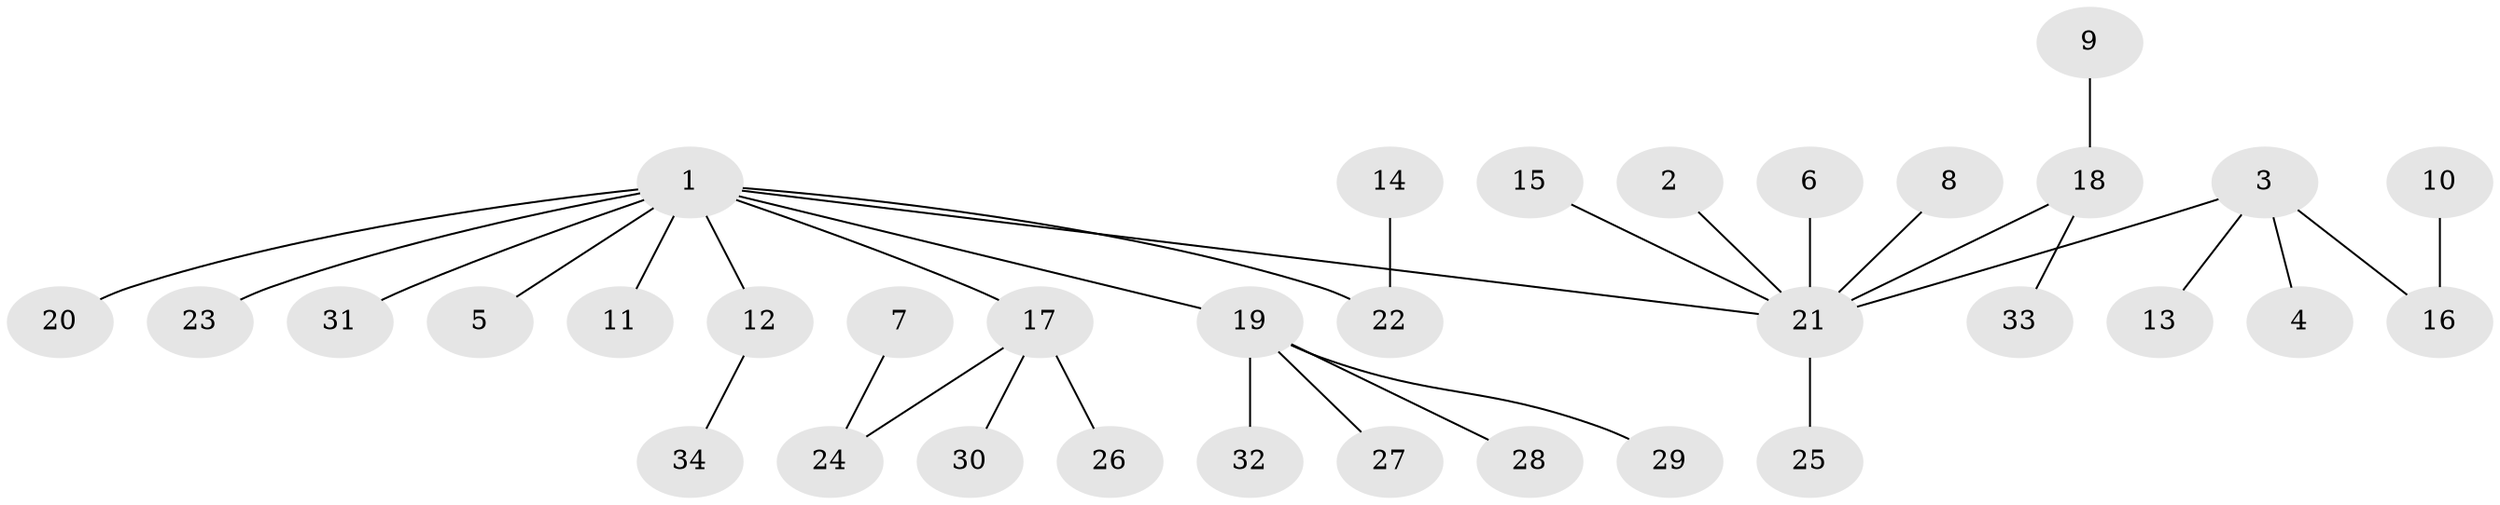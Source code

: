 // original degree distribution, {5: 0.030303030303030304, 4: 0.06060606060606061, 9: 0.015151515151515152, 2: 0.2878787878787879, 3: 0.09090909090909091, 1: 0.5, 6: 0.015151515151515152}
// Generated by graph-tools (version 1.1) at 2025/26/03/09/25 03:26:32]
// undirected, 34 vertices, 33 edges
graph export_dot {
graph [start="1"]
  node [color=gray90,style=filled];
  1;
  2;
  3;
  4;
  5;
  6;
  7;
  8;
  9;
  10;
  11;
  12;
  13;
  14;
  15;
  16;
  17;
  18;
  19;
  20;
  21;
  22;
  23;
  24;
  25;
  26;
  27;
  28;
  29;
  30;
  31;
  32;
  33;
  34;
  1 -- 5 [weight=1.0];
  1 -- 11 [weight=1.0];
  1 -- 12 [weight=1.0];
  1 -- 17 [weight=1.0];
  1 -- 19 [weight=1.0];
  1 -- 20 [weight=1.0];
  1 -- 21 [weight=1.0];
  1 -- 22 [weight=1.0];
  1 -- 23 [weight=1.0];
  1 -- 31 [weight=1.0];
  2 -- 21 [weight=1.0];
  3 -- 4 [weight=1.0];
  3 -- 13 [weight=1.0];
  3 -- 16 [weight=1.0];
  3 -- 21 [weight=1.0];
  6 -- 21 [weight=1.0];
  7 -- 24 [weight=1.0];
  8 -- 21 [weight=1.0];
  9 -- 18 [weight=1.0];
  10 -- 16 [weight=1.0];
  12 -- 34 [weight=1.0];
  14 -- 22 [weight=1.0];
  15 -- 21 [weight=1.0];
  17 -- 24 [weight=1.0];
  17 -- 26 [weight=1.0];
  17 -- 30 [weight=1.0];
  18 -- 21 [weight=1.0];
  18 -- 33 [weight=1.0];
  19 -- 27 [weight=1.0];
  19 -- 28 [weight=1.0];
  19 -- 29 [weight=1.0];
  19 -- 32 [weight=1.0];
  21 -- 25 [weight=1.0];
}
